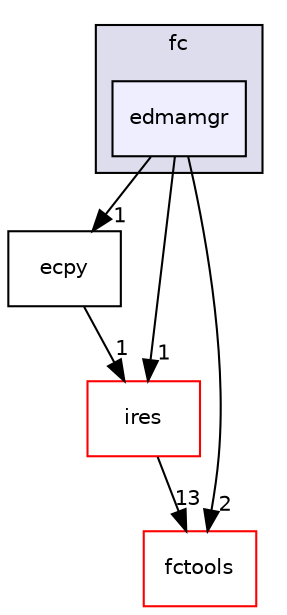 digraph "edmamgr" {
  compound=true
  node [ fontsize="10", fontname="Helvetica"];
  edge [ labelfontsize="10", labelfontname="Helvetica"];
  subgraph clusterdir_02e2da0b97430f31f94130f10e0c0d9b {
    graph [ bgcolor="#ddddee", pencolor="black", label="fc" fontname="Helvetica", fontsize="10", URL="dir_02e2da0b97430f31f94130f10e0c0d9b.html"]
  dir_00050425173fd600a2cd4cbdf41fea7f [shape=box, label="edmamgr", style="filled", fillcolor="#eeeeff", pencolor="black", URL="dir_00050425173fd600a2cd4cbdf41fea7f.html"];
  }
  dir_70bf0eec49515d8b97087b0ad14eff1d [shape=box label="ecpy" URL="dir_70bf0eec49515d8b97087b0ad14eff1d.html"];
  dir_fa806e3d81b09e11b5d4e594947da0dd [shape=box label="ires" fillcolor="white" style="filled" color="red" URL="dir_fa806e3d81b09e11b5d4e594947da0dd.html"];
  dir_d364a3b94142f17ec43086467132fbff [shape=box label="fctools" fillcolor="white" style="filled" color="red" URL="dir_d364a3b94142f17ec43086467132fbff.html"];
  dir_70bf0eec49515d8b97087b0ad14eff1d->dir_fa806e3d81b09e11b5d4e594947da0dd [headlabel="1", labeldistance=1.5 headhref="dir_000005_000011.html"];
  dir_00050425173fd600a2cd4cbdf41fea7f->dir_70bf0eec49515d8b97087b0ad14eff1d [headlabel="1", labeldistance=1.5 headhref="dir_000006_000005.html"];
  dir_00050425173fd600a2cd4cbdf41fea7f->dir_fa806e3d81b09e11b5d4e594947da0dd [headlabel="1", labeldistance=1.5 headhref="dir_000006_000011.html"];
  dir_00050425173fd600a2cd4cbdf41fea7f->dir_d364a3b94142f17ec43086467132fbff [headlabel="2", labeldistance=1.5 headhref="dir_000006_000007.html"];
  dir_fa806e3d81b09e11b5d4e594947da0dd->dir_d364a3b94142f17ec43086467132fbff [headlabel="13", labeldistance=1.5 headhref="dir_000011_000007.html"];
}
